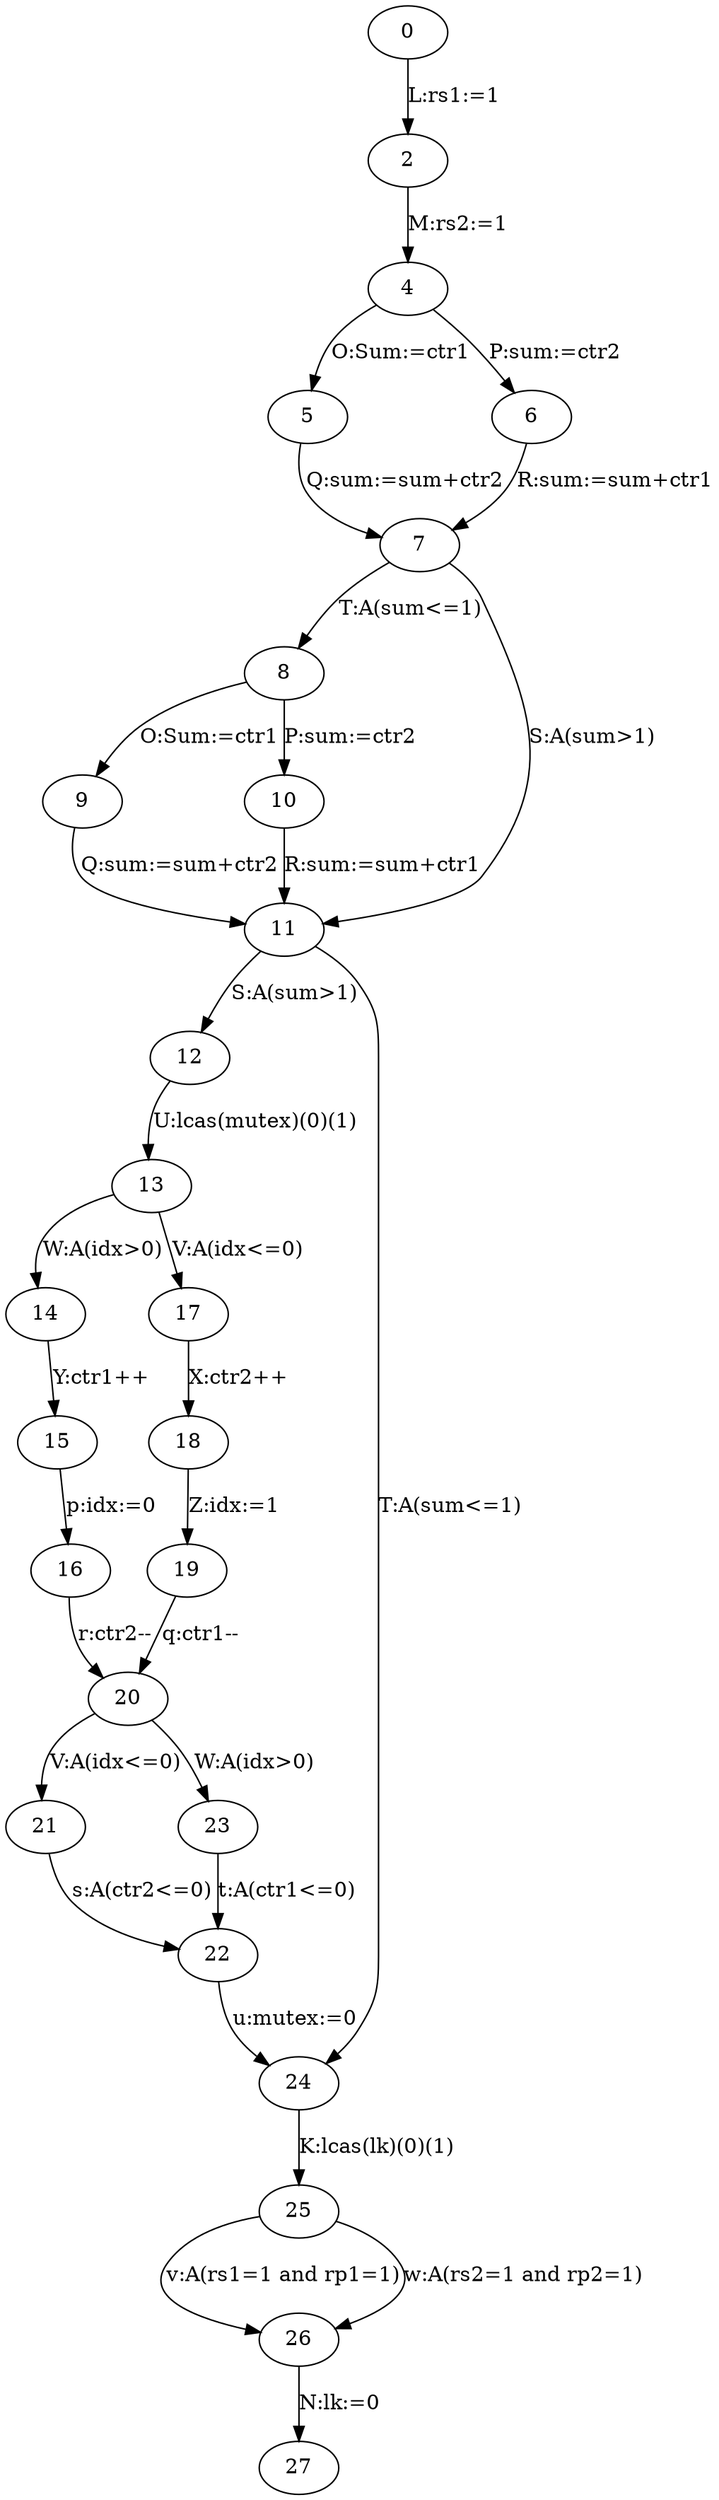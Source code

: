 digraph "unnamed" {
"0" [
fixedsize="false"
label="0"
regular="false"
];
"2" [
fixedsize="false"
label="2"
regular="false"
];
"4" [
fixedsize="false"
label="4"
regular="false"
];
"5" [
fixedsize="false"
label="5"
regular="false"
];
"6" [
fixedsize="false"
label="6"
regular="false"
];
"7" [
fixedsize="false"
label="7"
regular="false"
];
"4" -> "5" [
constraint="true"
decorate="false"
label="O:Sum:=ctr1"
labelfloat="false"
];
"5" -> "7" [
constraint="true"
decorate="false"
label="Q:sum:=sum+ctr2"
labelfloat="false"
];
"4" -> "6" [
constraint="true"
decorate="false"
label="P:sum:=ctr2"
labelfloat="false"
];
"6" -> "7" [
constraint="true"
decorate="false"
label="R:sum:=sum+ctr1"
labelfloat="false"
];
"8" [
fixedsize="false"
label="8"
regular="false"
];
"9" [
fixedsize="false"
label="9"
regular="false"
];
"10" [
fixedsize="false"
label="10"
regular="false"
];
"11" [
fixedsize="false"
label="11"
regular="false"
];
"12" [
fixedsize="false"
label="12"
regular="false"
];
"13" [
fixedsize="false"
label="13"
regular="false"
];
"14" [
fixedsize="false"
label="14"
regular="false"
];
"15" [
fixedsize="false"
label="15"
regular="false"
];
"16" [
fixedsize="false"
label="16"
regular="false"
];
"7" -> "8" [
constraint="true"
decorate="false"
label="T:A(sum<=1)"
labelfloat="false"
];
"8" -> "9" [
constraint="true"
decorate="false"
label="O:Sum:=ctr1"
labelfloat="false"
];
"8" -> "10" [
constraint="true"
decorate="false"
label="P:sum:=ctr2"
labelfloat="false"
];
"7" -> "11" [
constraint="true"
decorate="false"
label="S:A(sum>1)"
labelfloat="false"
];
"9" -> "11" [
constraint="true"
decorate="false"
label="Q:sum:=sum+ctr2"
labelfloat="false"
];
"10" -> "11" [
constraint="true"
decorate="false"
label="R:sum:=sum+ctr1"
labelfloat="false"
];
"12" [
fixedsize="false"
label="12"
regular="false"
];
"13" [
fixedsize="false"
label="13"
regular="false"
];
"14" [
fixedsize="false"
label="14"
regular="false"
];
"15" [
fixedsize="false"
label="15"
regular="false"
];
"16" [
fixedsize="false"
label="16"
regular="false"
];
"17" [
fixedsize="false"
label="17"
regular="false"
];
"18" [
fixedsize="false"
label="18"
regular="false"
];
"19" [
fixedsize="false"
label="19"
regular="false"
];
"20" [
fixedsize="false"
label="20"
regular="false"
];
"21" [
fixedsize="false"
label="21"
regular="false"
];
"22" [
fixedsize="false"
label="22"
regular="false"
];
"23" [
fixedsize="false"
label="23"
regular="false"
];
"24" [
fixedsize="false"
label="24"
regular="false"
];
"25" [
fixedsize="false"
label="25"
regular="false"
];
"11" -> "12" [
constraint="true"
decorate="false"
label="S:A(sum>1)"
labelfloat="false"
];
"11" -> "24" [
constraint="true"
decorate="false"
label="T:A(sum<=1)"
labelfloat="false"
];
"12" -> "13" [
constraint="true"
decorate="false"
label="U:lcas(mutex)(0)(1)"
labelfloat="false"
];
"13" -> "14" [
constraint="true"
decorate="false"
label="W:A(idx>0)"
labelfloat="false"
];
"13" -> "17" [
constraint="true"
decorate="false"
label="V:A(idx<=0)"
labelfloat="false"
];
"14" -> "15" [
constraint="true"
decorate="false"
label="Y:ctr1++"
labelfloat="false"
];
"15" -> "16" [
constraint="true"
decorate="false"
label="p:idx:=0"
labelfloat="false"
];
"16" -> "20" [
constraint="true"
decorate="false"
label="r:ctr2--"
labelfloat="false"
];
"17" -> "18" [
constraint="true"
decorate="false"
label="X:ctr2++"
labelfloat="false"
];
"18" -> "19" [
constraint="true"
decorate="false"
label="Z:idx:=1"
labelfloat="false"
];
"19" -> "20" [
constraint="true"
decorate="false"
label="q:ctr1--"
labelfloat="false"
];
"20" -> "21" [
constraint="true"
decorate="false"
label="V:A(idx<=0)"
labelfloat="false"
];
"20" -> "23" [
constraint="true"
decorate="false"
label="W:A(idx>0)"
labelfloat="false"
];
"21" -> "22" [
constraint="true"
decorate="false"
label="s:A(ctr2<=0)"
labelfloat="false"
];
"24" -> "25" [
constraint="true"
decorate="false"
label="K:lcas(lk)(0)(1)"
labelfloat="false"
];
"23" -> "22" [
constraint="true"
decorate="false"
label="t:A(ctr1<=0)"
labelfloat="false"
];
"22" -> "24" [
constraint="true"
decorate="false"
label="u:mutex:=0"
labelfloat="false"
];
"26" [
fixedsize="false"
label="26"
regular="false"
];
"27" [
fixedsize="false"
label="27"
regular="false"
];
"25" -> "26" [
constraint="true"
decorate="false"
label="v:A(rs1=1 and rp1=1)"
labelfloat="false"
];
"25" -> "26" [
constraint="true"
decorate="false"
label="w:A(rs2=1 and rp2=1)"
labelfloat="false"
];
"26" -> "27" [
constraint="true"
decorate="false"
label="N:lk:=0"
labelfloat="false"
];
"0" -> "2" [
constraint="true"
decorate="false"
label="L:rs1:=1"
labelfloat="false"
];
"2" -> "4" [
constraint="true"
decorate="false"
label="M:rs2:=1"
labelfloat="false"
];
}
